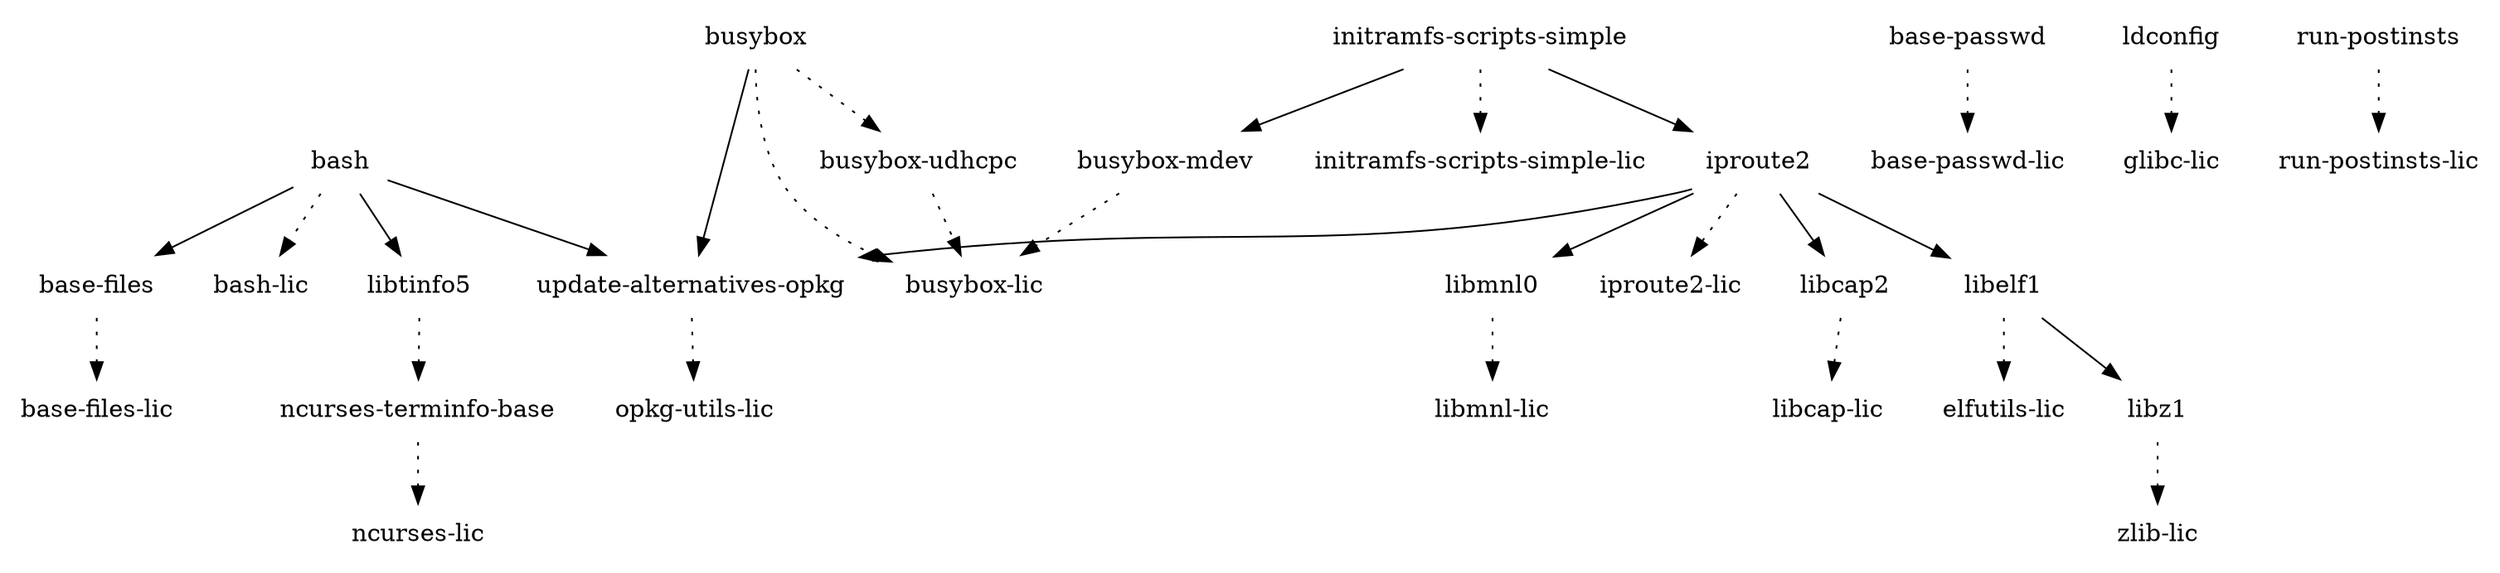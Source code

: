 digraph depends {
    node [shape=plaintext]
"base-files" -> "base-files-lic" [style=dotted]
"base-passwd" -> "base-passwd-lic" [style=dotted]
"bash" -> "base-files"
"bash" -> "bash-lic" [style=dotted]
"bash" -> "libtinfo5"
"bash" -> "update-alternatives-opkg"
"busybox" -> "busybox-lic" [style=dotted]
"busybox" -> "busybox-udhcpc" [style=dotted]
"busybox-mdev" -> "busybox-lic" [style=dotted]
"busybox-udhcpc" -> "busybox-lic" [style=dotted]
"busybox" -> "update-alternatives-opkg"
"initramfs-scripts-simple" -> "busybox-mdev"
"initramfs-scripts-simple" -> "initramfs-scripts-simple-lic" [style=dotted]
"initramfs-scripts-simple" -> "iproute2"
"iproute2" -> "iproute2-lic" [style=dotted]
"iproute2" -> "libcap2"
"iproute2" -> "libelf1"
"iproute2" -> "libmnl0"
"iproute2" -> "update-alternatives-opkg"
"ldconfig" -> "glibc-lic" [style=dotted]
"libcap2" -> "libcap-lic" [style=dotted]
"libelf1" -> "elfutils-lic" [style=dotted]
"libelf1" -> "libz1"
"libmnl0" -> "libmnl-lic" [style=dotted]
"libtinfo5" -> "ncurses-terminfo-base" [style=dotted]
"libz1" -> "zlib-lic" [style=dotted]
"ncurses-terminfo-base" -> "ncurses-lic" [style=dotted]
"run-postinsts" -> "run-postinsts-lic" [style=dotted]
"update-alternatives-opkg" -> "opkg-utils-lic" [style=dotted]
}
